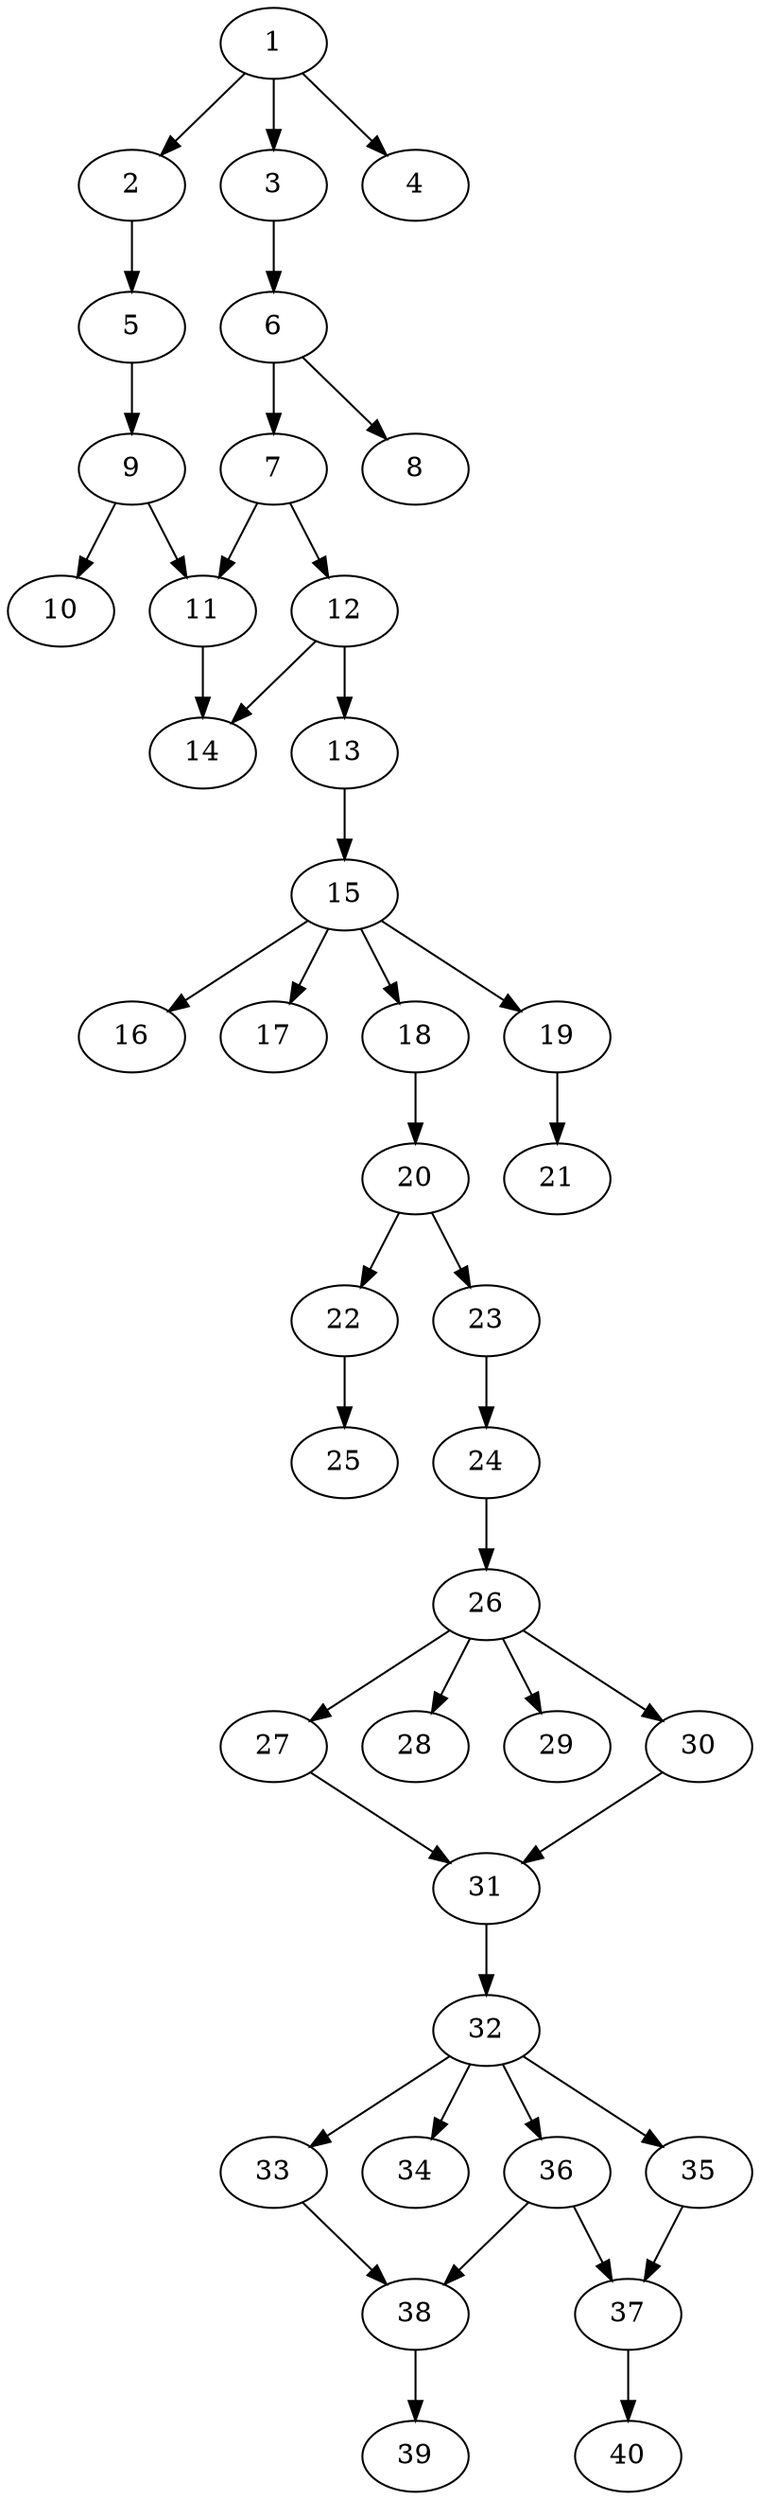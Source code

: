 // DAG automatically generated by daggen at Thu Oct  3 14:06:48 2019
// ./daggen --dot -n 40 --ccr 0.5 --fat 0.3 --regular 0.5 --density 0.5 --mindata 5242880 --maxdata 52428800 
digraph G {
  1 [size="98701312", alpha="0.12", expect_size="49350656"] 
  1 -> 2 [size ="49350656"]
  1 -> 3 [size ="49350656"]
  1 -> 4 [size ="49350656"]
  2 [size="45213696", alpha="0.13", expect_size="22606848"] 
  2 -> 5 [size ="22606848"]
  3 [size="39806976", alpha="0.11", expect_size="19903488"] 
  3 -> 6 [size ="19903488"]
  4 [size="40331264", alpha="0.02", expect_size="20165632"] 
  5 [size="28608512", alpha="0.14", expect_size="14304256"] 
  5 -> 9 [size ="14304256"]
  6 [size="65970176", alpha="0.10", expect_size="32985088"] 
  6 -> 7 [size ="32985088"]
  6 -> 8 [size ="32985088"]
  7 [size="86257664", alpha="0.08", expect_size="43128832"] 
  7 -> 11 [size ="43128832"]
  7 -> 12 [size ="43128832"]
  8 [size="102318080", alpha="0.14", expect_size="51159040"] 
  9 [size="102866944", alpha="0.16", expect_size="51433472"] 
  9 -> 10 [size ="51433472"]
  9 -> 11 [size ="51433472"]
  10 [size="13955072", alpha="0.03", expect_size="6977536"] 
  11 [size="57851904", alpha="0.03", expect_size="28925952"] 
  11 -> 14 [size ="28925952"]
  12 [size="20680704", alpha="0.10", expect_size="10340352"] 
  12 -> 13 [size ="10340352"]
  12 -> 14 [size ="10340352"]
  13 [size="83744768", alpha="0.07", expect_size="41872384"] 
  13 -> 15 [size ="41872384"]
  14 [size="43352064", alpha="0.05", expect_size="21676032"] 
  15 [size="53043200", alpha="0.04", expect_size="26521600"] 
  15 -> 16 [size ="26521600"]
  15 -> 17 [size ="26521600"]
  15 -> 18 [size ="26521600"]
  15 -> 19 [size ="26521600"]
  16 [size="25131008", alpha="0.19", expect_size="12565504"] 
  17 [size="71346176", alpha="0.16", expect_size="35673088"] 
  18 [size="17006592", alpha="0.03", expect_size="8503296"] 
  18 -> 20 [size ="8503296"]
  19 [size="85379072", alpha="0.10", expect_size="42689536"] 
  19 -> 21 [size ="42689536"]
  20 [size="65474560", alpha="0.17", expect_size="32737280"] 
  20 -> 22 [size ="32737280"]
  20 -> 23 [size ="32737280"]
  21 [size="78161920", alpha="0.02", expect_size="39080960"] 
  22 [size="94259200", alpha="0.15", expect_size="47129600"] 
  22 -> 25 [size ="47129600"]
  23 [size="45664256", alpha="0.14", expect_size="22832128"] 
  23 -> 24 [size ="22832128"]
  24 [size="81025024", alpha="0.19", expect_size="40512512"] 
  24 -> 26 [size ="40512512"]
  25 [size="11374592", alpha="0.08", expect_size="5687296"] 
  26 [size="30965760", alpha="0.09", expect_size="15482880"] 
  26 -> 27 [size ="15482880"]
  26 -> 28 [size ="15482880"]
  26 -> 29 [size ="15482880"]
  26 -> 30 [size ="15482880"]
  27 [size="24356864", alpha="0.06", expect_size="12178432"] 
  27 -> 31 [size ="12178432"]
  28 [size="99270656", alpha="0.02", expect_size="49635328"] 
  29 [size="19079168", alpha="0.18", expect_size="9539584"] 
  30 [size="66744320", alpha="0.15", expect_size="33372160"] 
  30 -> 31 [size ="33372160"]
  31 [size="51300352", alpha="0.01", expect_size="25650176"] 
  31 -> 32 [size ="25650176"]
  32 [size="60968960", alpha="0.10", expect_size="30484480"] 
  32 -> 33 [size ="30484480"]
  32 -> 34 [size ="30484480"]
  32 -> 35 [size ="30484480"]
  32 -> 36 [size ="30484480"]
  33 [size="36102144", alpha="0.14", expect_size="18051072"] 
  33 -> 38 [size ="18051072"]
  34 [size="100399104", alpha="0.06", expect_size="50199552"] 
  35 [size="94961664", alpha="0.06", expect_size="47480832"] 
  35 -> 37 [size ="47480832"]
  36 [size="37910528", alpha="0.10", expect_size="18955264"] 
  36 -> 37 [size ="18955264"]
  36 -> 38 [size ="18955264"]
  37 [size="79110144", alpha="0.06", expect_size="39555072"] 
  37 -> 40 [size ="39555072"]
  38 [size="11212800", alpha="0.04", expect_size="5606400"] 
  38 -> 39 [size ="5606400"]
  39 [size="20426752", alpha="0.17", expect_size="10213376"] 
  40 [size="104761344", alpha="0.03", expect_size="52380672"] 
}
